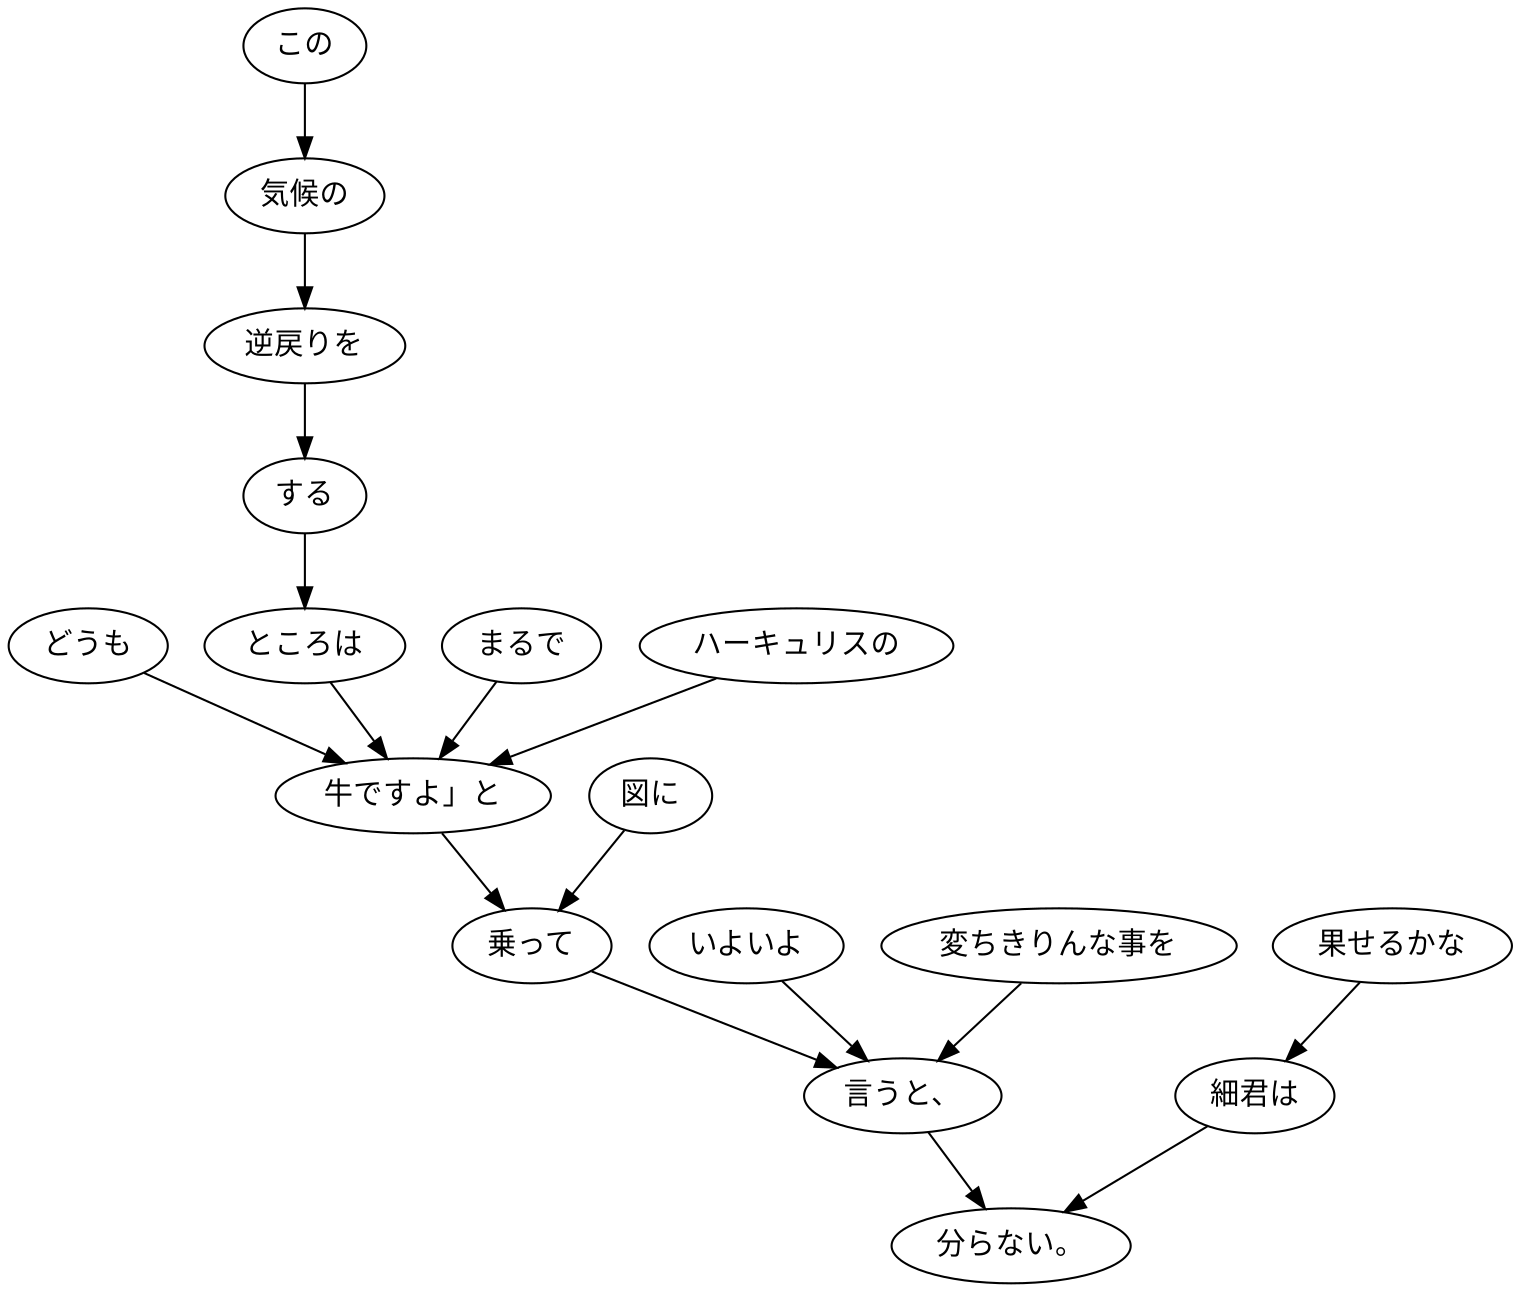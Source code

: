 digraph graph3428 {
	node0 [label="どうも"];
	node1 [label="この"];
	node2 [label="気候の"];
	node3 [label="逆戻りを"];
	node4 [label="する"];
	node5 [label="ところは"];
	node6 [label="まるで"];
	node7 [label="ハーキュリスの"];
	node8 [label="牛ですよ」と"];
	node9 [label="図に"];
	node10 [label="乗って"];
	node11 [label="いよいよ"];
	node12 [label="変ちきりんな事を"];
	node13 [label="言うと、"];
	node14 [label="果せるかな"];
	node15 [label="細君は"];
	node16 [label="分らない。"];
	node0 -> node8;
	node1 -> node2;
	node2 -> node3;
	node3 -> node4;
	node4 -> node5;
	node5 -> node8;
	node6 -> node8;
	node7 -> node8;
	node8 -> node10;
	node9 -> node10;
	node10 -> node13;
	node11 -> node13;
	node12 -> node13;
	node13 -> node16;
	node14 -> node15;
	node15 -> node16;
}
